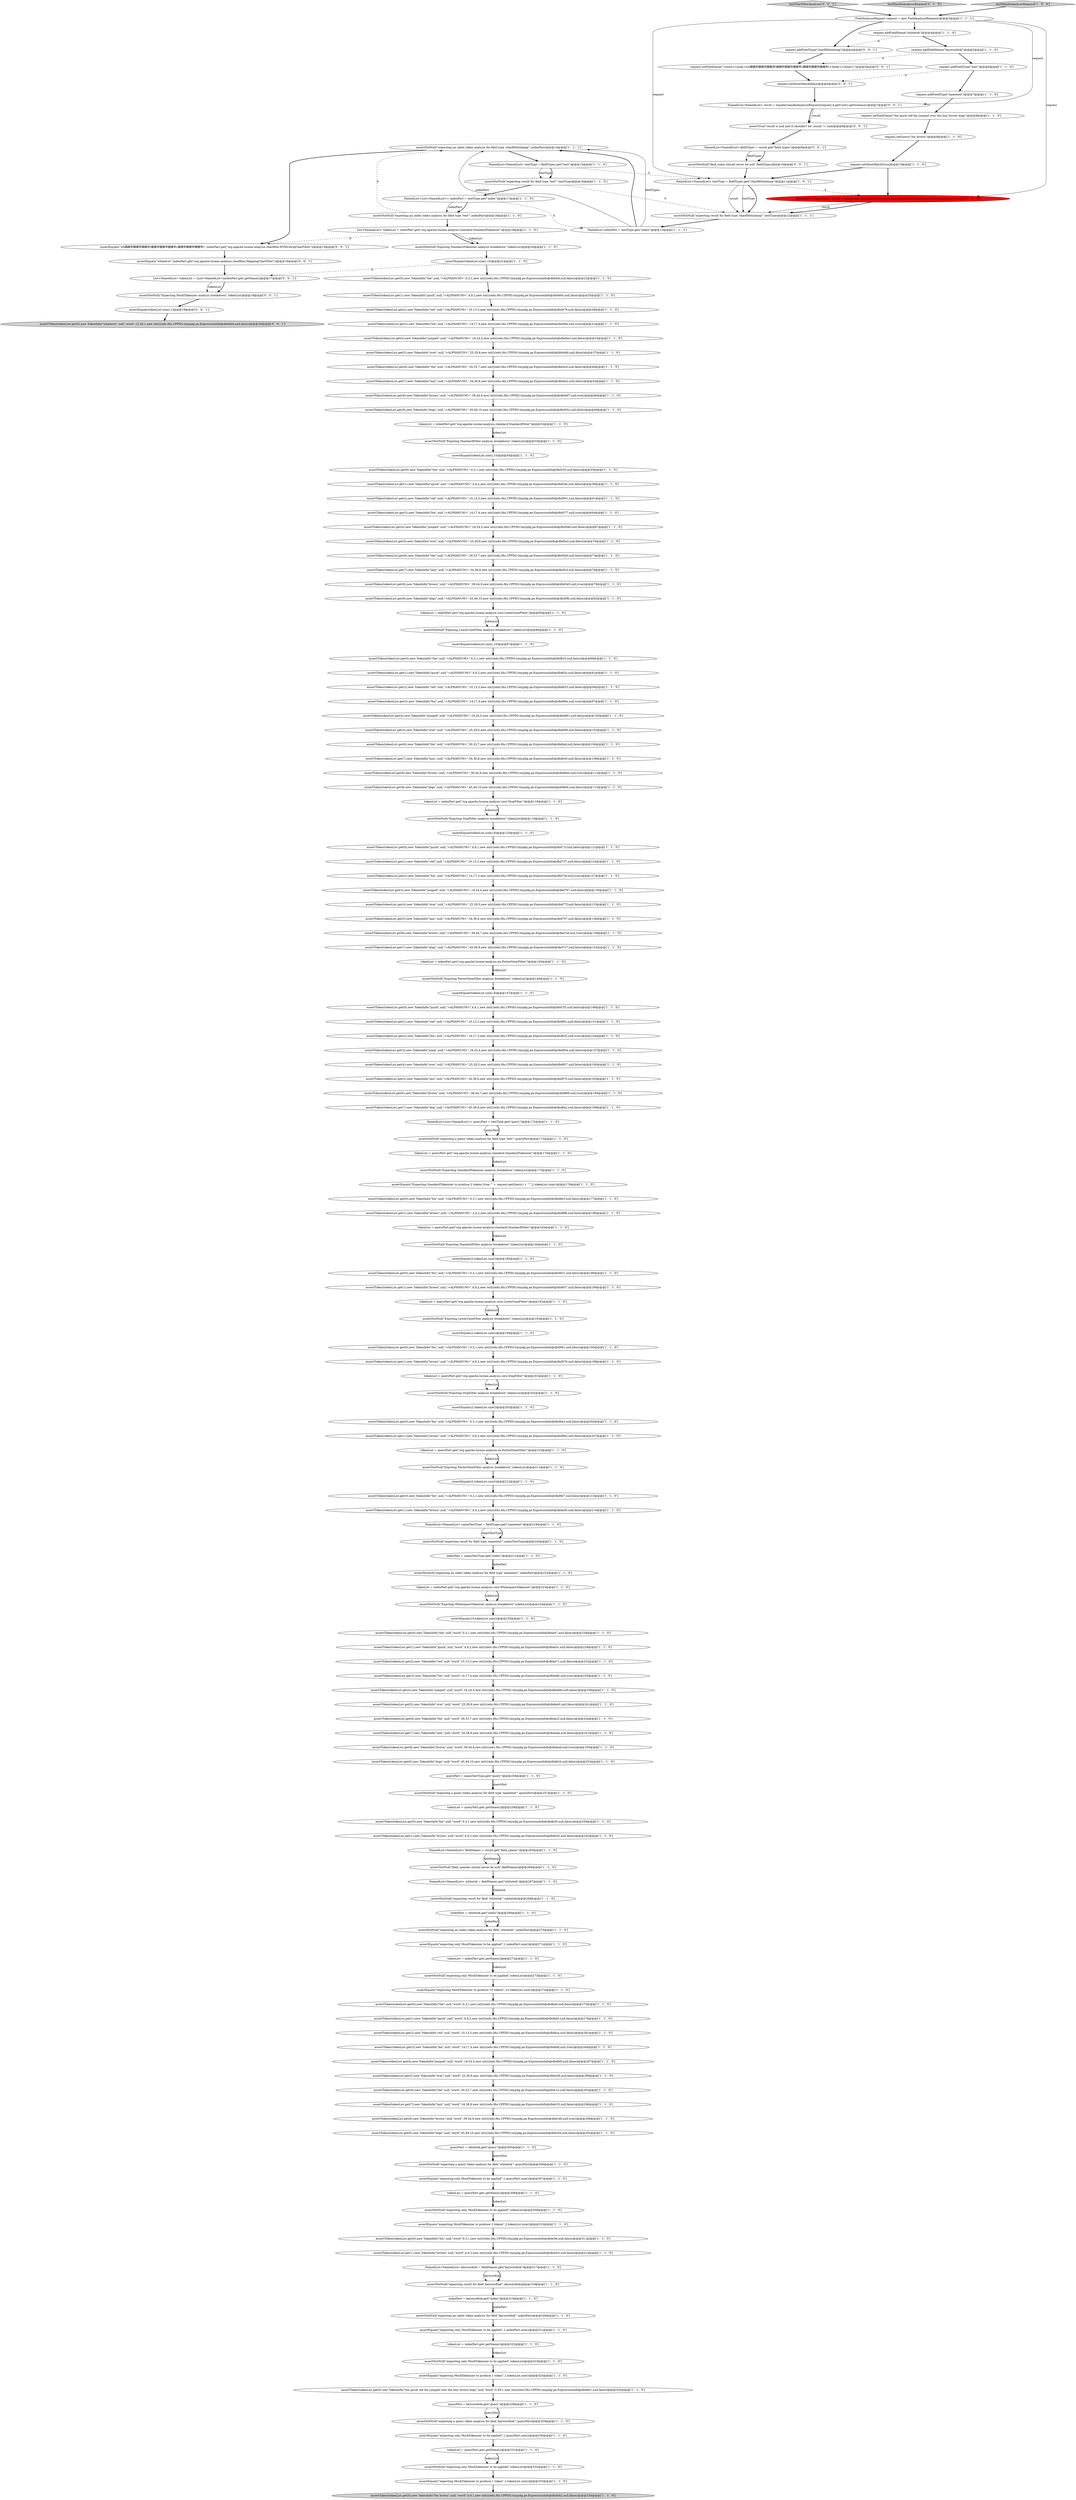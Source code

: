 digraph {
115 [style = filled, label = "assertToken(tokenList.get(6),new TokenInfo(\"the\",null,\"<ALPHANUM>\",30,33,7,new int((((edu.fdu.CPPDG.tinypdg.pe.ExpressionInfo@dbd5b9,null,false))@@@73@@@['1', '1', '0']", fillcolor = white, shape = ellipse image = "AAA0AAABBB1BBB"];
138 [style = filled, label = "assertNotNull(\"expecting an index token analysis for field type 'nametext'\",indexPart)@@@222@@@['1', '1', '0']", fillcolor = white, shape = ellipse image = "AAA0AAABBB1BBB"];
133 [style = filled, label = "tokenList = indexPart.get(.getName())@@@322@@@['1', '1', '0']", fillcolor = white, shape = ellipse image = "AAA0AAABBB1BBB"];
137 [style = filled, label = "assertToken(tokenList.get(0),new TokenInfo(\"quick\",null,\"<ALPHANUM>\",4,9,1,new int((((edu.fdu.CPPDG.tinypdg.pe.ExpressionInfo@dbd71f,null,false))@@@121@@@['1', '1', '0']", fillcolor = white, shape = ellipse image = "AAA0AAABBB1BBB"];
9 [style = filled, label = "assertToken(tokenList.get(8),new TokenInfo(\"brown\",null,\"word\",39,44,9,new int((((edu.fdu.CPPDG.tinypdg.pe.ExpressionInfo@dbdaef,null,true))@@@250@@@['1', '1', '0']", fillcolor = white, shape = ellipse image = "AAA0AAABBB1BBB"];
35 [style = filled, label = "assertNotNull(\"expecting an index token analysis for field 'keywordtok'\",indexPart)@@@320@@@['1', '1', '0']", fillcolor = white, shape = ellipse image = "AAA0AAABBB1BBB"];
175 [style = filled, label = "testCharFilterAnalysis['0', '0', '1']", fillcolor = lightgray, shape = diamond image = "AAA0AAABBB3BBB"];
178 [style = filled, label = "assertNotNull(\"field_types should never be null\",fieldTypes)@@@10@@@['0', '0', '1']", fillcolor = white, shape = ellipse image = "AAA0AAABBB3BBB"];
158 [style = filled, label = "assertToken(tokenList.get(1),new TokenInfo(\"brown\",null,\"word\",4,9,2,new int((((edu.fdu.CPPDG.tinypdg.pe.ExpressionInfo@dbdcb3,null,false))@@@314@@@['1', '1', '0']", fillcolor = white, shape = ellipse image = "AAA0AAABBB1BBB"];
37 [style = filled, label = "assertToken(tokenList.get(0),new TokenInfo(\"the\",null,\"word\",0,3,1,new int((((edu.fdu.CPPDG.tinypdg.pe.ExpressionInfo@dbdba0,null,false))@@@275@@@['1', '1', '0']", fillcolor = white, shape = ellipse image = "AAA0AAABBB1BBB"];
120 [style = filled, label = "FieldAnalysisRequest request = new FieldAnalysisRequest()@@@3@@@['1', '1', '1']", fillcolor = white, shape = ellipse image = "AAA0AAABBB1BBB"];
26 [style = filled, label = "assertToken(tokenList.get(5),new TokenInfo(\"over\",null,\"<ALPHANUM>\",25,29,6,new int((((edu.fdu.CPPDG.tinypdg.pe.ExpressionInfo@dbd698,null,false))@@@103@@@['1', '1', '0']", fillcolor = white, shape = ellipse image = "AAA0AAABBB1BBB"];
162 [style = filled, label = "tokenList = queryPart.get(.getName())@@@331@@@['1', '1', '0']", fillcolor = white, shape = ellipse image = "AAA0AAABBB1BBB"];
143 [style = filled, label = "assertToken(tokenList.get(1),new TokenInfo(\"quick\",null,\"<ALPHANUM>\",4,9,2,new int((((edu.fdu.CPPDG.tinypdg.pe.ExpressionInfo@dbd63c,null,false))@@@91@@@['1', '1', '0']", fillcolor = white, shape = ellipse image = "AAA0AAABBB1BBB"];
70 [style = filled, label = "assertEquals(2,tokenList.size())@@@185@@@['1', '1', '0']", fillcolor = white, shape = ellipse image = "AAA0AAABBB1BBB"];
108 [style = filled, label = "assertEquals(\"expecting MockTokenizer to produce 10 tokens\",10,tokenList.size())@@@274@@@['1', '1', '0']", fillcolor = white, shape = ellipse image = "AAA0AAABBB1BBB"];
88 [style = filled, label = "assertToken(tokenList.get(1),new TokenInfo(\"brown\",null,\"<ALPHANUM>\",4,9,2,new int((((edu.fdu.CPPDG.tinypdg.pe.ExpressionInfo@dbd8f8,null,false))@@@180@@@['1', '1', '0']", fillcolor = white, shape = ellipse image = "AAA0AAABBB1BBB"];
170 [style = filled, label = "assertToken(tokenList.get(7),new TokenInfo(\"lazy\",null,\"<ALPHANUM>\",34,38,8,new int((((edu.fdu.CPPDG.tinypdg.pe.ExpressionInfo@dbd5cf,null,false))@@@76@@@['1', '1', '0']", fillcolor = white, shape = ellipse image = "AAA0AAABBB1BBB"];
172 [style = filled, label = "testHandleAnalysisRequest['0', '1', '0']", fillcolor = lightgray, shape = diamond image = "AAA0AAABBB2BBB"];
101 [style = filled, label = "assertNotNull(\"expecting only MockTokenizer to be applied\",tokenList)@@@332@@@['1', '1', '0']", fillcolor = white, shape = ellipse image = "AAA0AAABBB1BBB"];
60 [style = filled, label = "assertToken(tokenList.get(0),new TokenInfo(\"the quick red fox jumped over the lazy brown dogs\",null,\"word\",0,49,1,new int((((edu.fdu.CPPDG.tinypdg.pe.ExpressionInfo@dbdd01,null,false))@@@325@@@['1', '1', '0']", fillcolor = white, shape = ellipse image = "AAA0AAABBB1BBB"];
75 [style = filled, label = "assertEquals(tokenList.size(),10)@@@54@@@['1', '1', '0']", fillcolor = white, shape = ellipse image = "AAA0AAABBB1BBB"];
186 [style = filled, label = "request.setFieldValue(\"<html><body>wh鐃緒申鐃緒申鐃緒申t鐃緒申鐃緒申鐃緒申v鐃緒申鐃緒申鐃緒申r</body></html>\")@@@5@@@['0', '0', '1']", fillcolor = white, shape = ellipse image = "AAA0AAABBB3BBB"];
156 [style = filled, label = "assertNotNull(\"expecting result for field type 'text'\",textType)@@@16@@@['1', '1', '0']", fillcolor = white, shape = ellipse image = "AAA0AAABBB1BBB"];
74 [style = filled, label = "assertNotNull(\"Expecting StandardTokenizer analysis breakdown\",tokenList)@@@175@@@['1', '1', '0']", fillcolor = white, shape = ellipse image = "AAA0AAABBB1BBB"];
122 [style = filled, label = "assertEquals(tokenList.size(),8)@@@120@@@['1', '1', '0']", fillcolor = white, shape = ellipse image = "AAA0AAABBB1BBB"];
34 [style = filled, label = "tokenList = indexPart.get(\"org.apache.lucene.analysis.core.WhitespaceTokenizer\")@@@223@@@['1', '1', '0']", fillcolor = white, shape = ellipse image = "AAA0AAABBB1BBB"];
7 [style = filled, label = "assertToken(tokenList.get(9),new TokenInfo(\"dogs\",null,\"<ALPHANUM>\",45,49,10,new int((((edu.fdu.CPPDG.tinypdg.pe.ExpressionInfo@dbd50c,null,false))@@@49@@@['1', '1', '0']", fillcolor = white, shape = ellipse image = "AAA0AAABBB1BBB"];
116 [style = filled, label = "assertToken(tokenList.get(6),new TokenInfo(\"the\",null,\"<ALPHANUM>\",30,33,7,new int((((edu.fdu.CPPDG.tinypdg.pe.ExpressionInfo@dbd4cd,null,false))@@@40@@@['1', '1', '0']", fillcolor = white, shape = ellipse image = "AAA0AAABBB1BBB"];
179 [style = filled, label = "request.addFieldType(\"charfilthtmlmap\")@@@4@@@['0', '0', '1']", fillcolor = white, shape = ellipse image = "AAA0AAABBB3BBB"];
81 [style = filled, label = "tokenList = indexPart.get(\"org.apache.lucene.analysis.en.PorterStemFilter\")@@@145@@@['1', '1', '0']", fillcolor = white, shape = ellipse image = "AAA0AAABBB1BBB"];
55 [style = filled, label = "assertToken(tokenList.get(1),new TokenInfo(\"red\",null,\"<ALPHANUM>\",10,13,2,new int((((edu.fdu.CPPDG.tinypdg.pe.ExpressionInfo@dbd737,null,false))@@@124@@@['1', '1', '0']", fillcolor = white, shape = ellipse image = "AAA0AAABBB1BBB"];
73 [style = filled, label = "assertToken(tokenList.get(0),new TokenInfo(\"the\",null,\"<ALPHANUM>\",0,3,1,new int((((edu.fdu.CPPDG.tinypdg.pe.ExpressionInfo@dbd625,null,false))@@@88@@@['1', '1', '0']", fillcolor = white, shape = ellipse image = "AAA0AAABBB1BBB"];
5 [style = filled, label = "assertEquals(2,tokenList.size())@@@212@@@['1', '1', '0']", fillcolor = white, shape = ellipse image = "AAA0AAABBB1BBB"];
149 [style = filled, label = "assertNotNull(\"expecting only MockTokenizer to be applied\",tokenList)@@@309@@@['1', '1', '0']", fillcolor = white, shape = ellipse image = "AAA0AAABBB1BBB"];
96 [style = filled, label = "assertEquals(\"expecting only MockTokenizer to be applied\",1,queryPart.size())@@@330@@@['1', '1', '0']", fillcolor = white, shape = ellipse image = "AAA0AAABBB1BBB"];
3 [style = filled, label = "assertNotNull(\"Expcting WhitespaceTokenizer analysis breakdown\",tokenList)@@@224@@@['1', '1', '0']", fillcolor = white, shape = ellipse image = "AAA0AAABBB1BBB"];
169 [style = filled, label = "assertToken(tokenList.get(2),new TokenInfo(\"red\",null,\"word\",10,13,3,new int((((edu.fdu.CPPDG.tinypdg.pe.ExpressionInfo@dbda71,null,false))@@@232@@@['1', '1', '0']", fillcolor = white, shape = ellipse image = "AAA0AAABBB1BBB"];
131 [style = filled, label = "assertNotNull(\"expecting result for field type 'nametext'\",nameTextType)@@@220@@@['1', '1', '0']", fillcolor = white, shape = ellipse image = "AAA0AAABBB1BBB"];
92 [style = filled, label = "assertToken(tokenList.get(8),new TokenInfo(\"brown\",null,\"word\",39,44,9,new int((((edu.fdu.CPPDG.tinypdg.pe.ExpressionInfo@dbdc48,null,true))@@@299@@@['1', '1', '0']", fillcolor = white, shape = ellipse image = "AAA0AAABBB1BBB"];
83 [style = filled, label = "assertToken(tokenList.get(5),new TokenInfo(\"lazi\",null,\"<ALPHANUM>\",34,38,6,new int((((edu.fdu.CPPDG.tinypdg.pe.ExpressionInfo@dbd870,null,false))@@@163@@@['1', '1', '0']", fillcolor = white, shape = ellipse image = "AAA0AAABBB1BBB"];
67 [style = filled, label = "NamedList<NamedList> textType = fieldTypes.get(\"text\")@@@15@@@['1', '1', '0']", fillcolor = white, shape = ellipse image = "AAA0AAABBB1BBB"];
11 [style = filled, label = "assertToken(tokenList.get(6),new TokenInfo(\"the\",null,\"word\",30,33,7,new int((((edu.fdu.CPPDG.tinypdg.pe.ExpressionInfo@dbdac5,null,false))@@@244@@@['1', '1', '0']", fillcolor = white, shape = ellipse image = "AAA0AAABBB1BBB"];
46 [style = filled, label = "assertToken(tokenList.get(8),new TokenInfo(\"brown\",null,\"<ALPHANUM>\",39,44,9,new int((((edu.fdu.CPPDG.tinypdg.pe.ExpressionInfo@dbd5e5,null,true))@@@79@@@['1', '1', '0']", fillcolor = white, shape = ellipse image = "AAA0AAABBB1BBB"];
151 [style = filled, label = "assertNotNull(\"expecting result for field 'keywordtok'\",keywordtok)@@@318@@@['1', '1', '0']", fillcolor = white, shape = ellipse image = "AAA0AAABBB1BBB"];
113 [style = filled, label = "assertToken(tokenList.get(7),new TokenInfo(\"lazy\",null,\"word\",34,38,8,new int((((edu.fdu.CPPDG.tinypdg.pe.ExpressionInfo@dbdc33,null,false))@@@296@@@['1', '1', '0']", fillcolor = white, shape = ellipse image = "AAA0AAABBB1BBB"];
10 [style = filled, label = "assertNotNull(\"expecting a query token analysis for field type 'text'\",queryPart)@@@173@@@['1', '1', '0']", fillcolor = white, shape = ellipse image = "AAA0AAABBB1BBB"];
102 [style = filled, label = "assertToken(tokenList.get(9),new TokenInfo(\"dogs\",null,\"<ALPHANUM>\",45,49,10,new int((((edu.fdu.CPPDG.tinypdg.pe.ExpressionInfo@dbd5fb,null,false))@@@82@@@['1', '1', '0']", fillcolor = white, shape = ellipse image = "AAA0AAABBB1BBB"];
180 [style = filled, label = "List<NamedList> tokenList = (List<NamedList>)indexPart.get(.getName())@@@17@@@['0', '0', '1']", fillcolor = white, shape = ellipse image = "AAA0AAABBB3BBB"];
65 [style = filled, label = "assertToken(tokenList.get(3),new TokenInfo(\"jump\",null,\"<ALPHANUM>\",18,24,4,new int((((edu.fdu.CPPDG.tinypdg.pe.ExpressionInfo@dbd83e,null,false))@@@157@@@['1', '1', '0']", fillcolor = white, shape = ellipse image = "AAA0AAABBB1BBB"];
54 [style = filled, label = "assertToken(tokenList.get(4),new TokenInfo(\"jumped\",null,\"word\",18,24,5,new int((((edu.fdu.CPPDG.tinypdg.pe.ExpressionInfo@dbdbf4,null,false))@@@287@@@['1', '1', '0']", fillcolor = white, shape = ellipse image = "AAA0AAABBB1BBB"];
118 [style = filled, label = "assertToken(tokenList.get(6),new TokenInfo(\"brown\",null,\"<ALPHANUM>\",39,44,7,new int((((edu.fdu.CPPDG.tinypdg.pe.ExpressionInfo@dbd889,null,true))@@@166@@@['1', '1', '0']", fillcolor = white, shape = ellipse image = "AAA0AAABBB1BBB"];
61 [style = filled, label = "assertToken(tokenList.get(1),new TokenInfo(\"brown\",null,\"<ALPHANUM>\",4,9,2,new int((((edu.fdu.CPPDG.tinypdg.pe.ExpressionInfo@dbd937,null,false))@@@189@@@['1', '1', '0']", fillcolor = white, shape = ellipse image = "AAA0AAABBB1BBB"];
167 [style = filled, label = "testHandleAnalysisRequest['1', '0', '0']", fillcolor = lightgray, shape = diamond image = "AAA0AAABBB1BBB"];
28 [style = filled, label = "assertToken(tokenList.get(1),new TokenInfo(\"quick\",null,\"<ALPHANUM>\",4,9,2,new int((((edu.fdu.CPPDG.tinypdg.pe.ExpressionInfo@dbd464,null,false))@@@25@@@['1', '1', '0']", fillcolor = white, shape = ellipse image = "AAA0AAABBB1BBB"];
91 [style = filled, label = "assertToken(tokenList.get(7),new TokenInfo(\"lazy\",null,\"<ALPHANUM>\",34,38,8,new int((((edu.fdu.CPPDG.tinypdg.pe.ExpressionInfo@dbd4e2,null,false))@@@43@@@['1', '1', '0']", fillcolor = white, shape = ellipse image = "AAA0AAABBB1BBB"];
25 [style = filled, label = "assertNotNull(\"Expcting StandardTokenizer analysis breakdown\",tokenList)@@@20@@@['1', '1', '0']", fillcolor = white, shape = ellipse image = "AAA0AAABBB1BBB"];
129 [style = filled, label = "tokenList = queryPart.get(\"org.apache.lucene.analysis.core.StopFilter\")@@@201@@@['1', '1', '0']", fillcolor = white, shape = ellipse image = "AAA0AAABBB1BBB"];
127 [style = filled, label = "assertToken(tokenList.get(7),new TokenInfo(\"lazy\",null,\"<ALPHANUM>\",34,38,8,new int((((edu.fdu.CPPDG.tinypdg.pe.ExpressionInfo@dbd6c6,null,false))@@@109@@@['1', '1', '0']", fillcolor = white, shape = ellipse image = "AAA0AAABBB1BBB"];
174 [style = filled, label = "assertEquals(tokenList.size(),1)@@@19@@@['0', '0', '1']", fillcolor = white, shape = ellipse image = "AAA0AAABBB3BBB"];
185 [style = filled, label = "assertEquals(\"wh鐃緒申鐃緒申鐃緒申t鐃緒申鐃緒申鐃緒申v鐃緒申鐃緒申鐃緒申r\",indexPart.get(\"org.apache.lucene.analysis.charfilter.HTMLStripCharFilter\"))@@@15@@@['0', '0', '1']", fillcolor = white, shape = ellipse image = "AAA0AAABBB3BBB"];
53 [style = filled, label = "assertToken(tokenList.get(4),new TokenInfo(\"over\",null,\"<ALPHANUM>\",25,29,5,new int((((edu.fdu.CPPDG.tinypdg.pe.ExpressionInfo@dbd77f,null,false))@@@133@@@['1', '1', '0']", fillcolor = white, shape = ellipse image = "AAA0AAABBB1BBB"];
15 [style = filled, label = "assertToken(tokenList.get(1),new TokenInfo(\"quick\",null,\"word\",4,9,2,new int((((edu.fdu.CPPDG.tinypdg.pe.ExpressionInfo@dbdbb5,null,false))@@@278@@@['1', '1', '0']", fillcolor = white, shape = ellipse image = "AAA0AAABBB1BBB"];
86 [style = filled, label = "tokenList = queryPart.get(\"org.apache.lucene.analysis.core.LowerCaseFilter\")@@@192@@@['1', '1', '0']", fillcolor = white, shape = ellipse image = "AAA0AAABBB1BBB"];
184 [style = filled, label = "assertEquals(\"whatever\",indexPart.get(\"org.apache.lucene.analysis.charfilter.MappingCharFilter\"))@@@16@@@['0', '0', '1']", fillcolor = white, shape = ellipse image = "AAA0AAABBB3BBB"];
68 [style = filled, label = "assertToken(tokenList.get(4),new TokenInfo(\"over\",null,\"<ALPHANUM>\",25,29,5,new int((((edu.fdu.CPPDG.tinypdg.pe.ExpressionInfo@dbd857,null,false))@@@160@@@['1', '1', '0']", fillcolor = white, shape = ellipse image = "AAA0AAABBB1BBB"];
164 [style = filled, label = "assertEquals(\"Expecting StandardTokenizer to produce 2 tokens from '\" + request.getQuery() + \"'\",2,tokenList.size())@@@176@@@['1', '1', '0']", fillcolor = white, shape = ellipse image = "AAA0AAABBB1BBB"];
119 [style = filled, label = "indexPart = whitetok.get(\"index\")@@@269@@@['1', '1', '0']", fillcolor = white, shape = ellipse image = "AAA0AAABBB1BBB"];
159 [style = filled, label = "assertEquals(\"expecting MockTokenizer to produce 1 token\",1,tokenList.size())@@@333@@@['1', '1', '0']", fillcolor = white, shape = ellipse image = "AAA0AAABBB1BBB"];
89 [style = filled, label = "assertToken(tokenList.get(0),new TokenInfo(\"fox\",null,\"word\",0,3,1,new int((((edu.fdu.CPPDG.tinypdg.pe.ExpressionInfo@dbdc9e,null,false))@@@311@@@['1', '1', '0']", fillcolor = white, shape = ellipse image = "AAA0AAABBB1BBB"];
125 [style = filled, label = "NamedList<NamedList> whitetok = fieldNames.get(\"whitetok\")@@@267@@@['1', '1', '0']", fillcolor = white, shape = ellipse image = "AAA0AAABBB1BBB"];
71 [style = filled, label = "assertToken(tokenList.get(0),new TokenInfo(\"fox brown\",null,\"word\",0,9,1,new int((((edu.fdu.CPPDG.tinypdg.pe.ExpressionInfo@dbdd42,null,false))@@@334@@@['1', '1', '0']", fillcolor = lightgray, shape = ellipse image = "AAA0AAABBB1BBB"];
84 [style = filled, label = "assertEquals(\"expecting MockTokenizer to produce 2 tokens\",2,tokenList.size())@@@310@@@['1', '1', '0']", fillcolor = white, shape = ellipse image = "AAA0AAABBB1BBB"];
2 [style = filled, label = "assertToken(tokenList.get(5),new TokenInfo(\"over\",null,\"word\",25,29,6,new int((((edu.fdu.CPPDG.tinypdg.pe.ExpressionInfo@dbdab0,null,false))@@@241@@@['1', '1', '0']", fillcolor = white, shape = ellipse image = "AAA0AAABBB1BBB"];
31 [style = filled, label = "assertToken(tokenList.get(1),new TokenInfo(\"quick\",null,\"<ALPHANUM>\",4,9,2,new int((((edu.fdu.CPPDG.tinypdg.pe.ExpressionInfo@dbd54b,null,false))@@@58@@@['1', '1', '0']", fillcolor = white, shape = ellipse image = "AAA0AAABBB1BBB"];
47 [style = filled, label = "assertNotNull(\"expecting an index token analysis for field type 'charfilthtmlmap'\",indexPart)@@@14@@@['1', '1', '1']", fillcolor = white, shape = ellipse image = "AAA0AAABBB1BBB"];
139 [style = filled, label = "assertToken(tokenList.get(2),new TokenInfo(\"fox\",null,\"<ALPHANUM>\",14,17,3,new int((((edu.fdu.CPPDG.tinypdg.pe.ExpressionInfo@dbd74f,null,true))@@@127@@@['1', '1', '0']", fillcolor = white, shape = ellipse image = "AAA0AAABBB1BBB"];
160 [style = filled, label = "request.addFieldName(\"whitetok\")@@@4@@@['1', '1', '0']", fillcolor = white, shape = ellipse image = "AAA0AAABBB1BBB"];
134 [style = filled, label = "NamedList<NamedList> textType = fieldTypes.get(\"charfilthtmlmap\")@@@11@@@['1', '0', '1']", fillcolor = white, shape = ellipse image = "AAA0AAABBB1BBB"];
66 [style = filled, label = "assertToken(tokenList.get(8),new TokenInfo(\"brown\",null,\"<ALPHANUM>\",39,44,9,new int((((edu.fdu.CPPDG.tinypdg.pe.ExpressionInfo@dbd6dd,null,true))@@@112@@@['1', '1', '0']", fillcolor = white, shape = ellipse image = "AAA0AAABBB1BBB"];
110 [style = filled, label = "assertToken(tokenList.get(9),new TokenInfo(\"dogs\",null,\"word\",45,49,10,new int((((edu.fdu.CPPDG.tinypdg.pe.ExpressionInfo@dbdc5d,null,false))@@@302@@@['1', '1', '0']", fillcolor = white, shape = ellipse image = "AAA0AAABBB1BBB"];
30 [style = filled, label = "assertToken(tokenList.get(0),new TokenInfo(\"quick\",null,\"<ALPHANUM>\",4,9,1,new int((((edu.fdu.CPPDG.tinypdg.pe.ExpressionInfo@dbd7f3,null,false))@@@148@@@['1', '1', '0']", fillcolor = white, shape = ellipse image = "AAA0AAABBB1BBB"];
17 [style = filled, label = "assertNotNull(\"Expcting PorterStemFilter analysis breakdown\",tokenList)@@@211@@@['1', '1', '0']", fillcolor = white, shape = ellipse image = "AAA0AAABBB1BBB"];
163 [style = filled, label = "assertToken(tokenList.get(0),new TokenInfo(\"fox\",null,\"<ALPHANUM>\",0,3,1,new int((((edu.fdu.CPPDG.tinypdg.pe.ExpressionInfo@dbd961,null,false))@@@195@@@['1', '1', '0']", fillcolor = white, shape = ellipse image = "AAA0AAABBB1BBB"];
166 [style = filled, label = "assertToken(tokenList.get(4),new TokenInfo(\"jumped\",null,\"word\",18,24,5,new int((((edu.fdu.CPPDG.tinypdg.pe.ExpressionInfo@dbda9b,null,false))@@@238@@@['1', '1', '0']", fillcolor = white, shape = ellipse image = "AAA0AAABBB1BBB"];
19 [style = filled, label = "assertToken(tokenList.get(2),new TokenInfo(\"red\",null,\"<ALPHANUM>\",10,13,3,new int((((edu.fdu.CPPDG.tinypdg.pe.ExpressionInfo@dbd653,null,false))@@@94@@@['1', '1', '0']", fillcolor = white, shape = ellipse image = "AAA0AAABBB1BBB"];
140 [style = filled, label = "indexPart = keywordtok.get(\"index\")@@@319@@@['1', '1', '0']", fillcolor = white, shape = ellipse image = "AAA0AAABBB1BBB"];
147 [style = filled, label = "NamedList<List<NamedList>> indexPart = textType.get(\"index\")@@@17@@@['1', '1', '0']", fillcolor = white, shape = ellipse image = "AAA0AAABBB1BBB"];
154 [style = filled, label = "assertToken(tokenList.get(1),new TokenInfo(\"brown\",null,\"<ALPHANUM>\",4,9,2,new int((((edu.fdu.CPPDG.tinypdg.pe.ExpressionInfo@dbd978,null,false))@@@198@@@['1', '1', '0']", fillcolor = white, shape = ellipse image = "AAA0AAABBB1BBB"];
126 [style = filled, label = "assertNotNull(\"expecting an index token analysis for field type 'text'\",indexPart)@@@18@@@['1', '1', '0']", fillcolor = white, shape = ellipse image = "AAA0AAABBB1BBB"];
135 [style = filled, label = "assertToken(tokenList.get(0),new TokenInfo(\"fox\",null,\"<ALPHANUM>\",0,3,1,new int((((edu.fdu.CPPDG.tinypdg.pe.ExpressionInfo@dbd9a3,null,false))@@@204@@@['1', '1', '0']", fillcolor = white, shape = ellipse image = "AAA0AAABBB1BBB"];
45 [style = filled, label = "assertToken(tokenList.get(1),new TokenInfo(\"red\",null,\"<ALPHANUM>\",10,13,2,new int((((edu.fdu.CPPDG.tinypdg.pe.ExpressionInfo@dbd80c,null,false))@@@151@@@['1', '1', '0']", fillcolor = white, shape = ellipse image = "AAA0AAABBB1BBB"];
132 [style = filled, label = "assertToken(tokenList.get(2),new TokenInfo(\"fox\",null,\"<ALPHANUM>\",14,17,3,new int((((edu.fdu.CPPDG.tinypdg.pe.ExpressionInfo@dbd825,null,true))@@@154@@@['1', '1', '0']", fillcolor = white, shape = ellipse image = "AAA0AAABBB1BBB"];
177 [style = filled, label = "assertToken(tokenList.get(0),new TokenInfo(\"whatever\",null,\"word\",12,20,1,new int((((edu.fdu.CPPDG.tinypdg.pe.ExpressionInfo@dbddd4,null,false))@@@20@@@['0', '0', '1']", fillcolor = lightgray, shape = ellipse image = "AAA0AAABBB3BBB"];
165 [style = filled, label = "assertNotNull(\"Expcting StandardFilter analysis breakdown\",tokenList)@@@53@@@['1', '1', '0']", fillcolor = white, shape = ellipse image = "AAA0AAABBB1BBB"];
157 [style = filled, label = "tokenList = queryPart.get(\"org.apache.lucene.analysis.en.PorterStemFilter\")@@@210@@@['1', '1', '0']", fillcolor = white, shape = ellipse image = "AAA0AAABBB1BBB"];
182 [style = filled, label = "NamedList<NamedList> fieldTypes = result.get(\"field_types\")@@@9@@@['0', '0', '1']", fillcolor = white, shape = ellipse image = "AAA0AAABBB3BBB"];
43 [style = filled, label = "NamedList<NamedList> nameTextType = fieldTypes.get(\"nametext\")@@@219@@@['1', '1', '0']", fillcolor = white, shape = ellipse image = "AAA0AAABBB1BBB"];
1 [style = filled, label = "assertToken(tokenList.get(3),new TokenInfo(\"fox\",null,\"word\",14,17,4,new int((((edu.fdu.CPPDG.tinypdg.pe.ExpressionInfo@dbda86,null,true))@@@235@@@['1', '1', '0']", fillcolor = white, shape = ellipse image = "AAA0AAABBB1BBB"];
8 [style = filled, label = "assertToken(tokenList.get(8),new TokenInfo(\"brown\",null,\"<ALPHANUM>\",39,44,9,new int((((edu.fdu.CPPDG.tinypdg.pe.ExpressionInfo@dbd4f7,null,true))@@@46@@@['1', '1', '0']", fillcolor = white, shape = ellipse image = "AAA0AAABBB1BBB"];
97 [style = filled, label = "tokenList = indexPart.get(\"org.apache.lucene.analysis.core.LowerCaseFilter\")@@@85@@@['1', '1', '0']", fillcolor = white, shape = ellipse image = "AAA0AAABBB1BBB"];
152 [style = filled, label = "assertToken(tokenList.get(0),new TokenInfo(\"fox\",null,\"word\",0,3,1,new int((((edu.fdu.CPPDG.tinypdg.pe.ExpressionInfo@dbdb30,null,false))@@@259@@@['1', '1', '0']", fillcolor = white, shape = ellipse image = "AAA0AAABBB1BBB"];
104 [style = filled, label = "tokenList = indexPart.get(.getName())@@@272@@@['1', '1', '0']", fillcolor = white, shape = ellipse image = "AAA0AAABBB1BBB"];
123 [style = filled, label = "assertToken(tokenList.get(3),new TokenInfo(\"fox\",null,\"<ALPHANUM>\",14,17,4,new int((((edu.fdu.CPPDG.tinypdg.pe.ExpressionInfo@dbd66a,null,true))@@@97@@@['1', '1', '0']", fillcolor = white, shape = ellipse image = "AAA0AAABBB1BBB"];
79 [style = filled, label = "assertToken(tokenList.get(3),new TokenInfo(\"jumped\",null,\"<ALPHANUM>\",18,24,4,new int((((edu.fdu.CPPDG.tinypdg.pe.ExpressionInfo@dbd767,null,false))@@@130@@@['1', '1', '0']", fillcolor = white, shape = ellipse image = "AAA0AAABBB1BBB"];
171 [style = filled, label = "NamedList<NamedList> result = handler.handleAnalysisRequest(request,h.getCore().getLatestSchema())@@@11@@@['0', '1', '0']", fillcolor = red, shape = ellipse image = "AAA1AAABBB2BBB"];
95 [style = filled, label = "assertEquals(\"expecting only MockTokenizer to be applied\",1,indexPart.size())@@@321@@@['1', '1', '0']", fillcolor = white, shape = ellipse image = "AAA0AAABBB1BBB"];
168 [style = filled, label = "assertToken(tokenList.get(1),new TokenInfo(\"brown\",null,\"word\",4,9,2,new int((((edu.fdu.CPPDG.tinypdg.pe.ExpressionInfo@dbdb45,null,false))@@@262@@@['1', '1', '0']", fillcolor = white, shape = ellipse image = "AAA0AAABBB1BBB"];
52 [style = filled, label = "assertToken(tokenList.get(0),new TokenInfo(\"the\",null,\"<ALPHANUM>\",0,3,1,new int((((edu.fdu.CPPDG.tinypdg.pe.ExpressionInfo@dbd535,null,false))@@@55@@@['1', '1', '0']", fillcolor = white, shape = ellipse image = "AAA0AAABBB1BBB"];
13 [style = filled, label = "NamedList<NamedList> keywordtok = fieldNames.get(\"keywordtok\")@@@317@@@['1', '1', '0']", fillcolor = white, shape = ellipse image = "AAA0AAABBB1BBB"];
59 [style = filled, label = "assertEquals(tokenList.size(),10)@@@87@@@['1', '1', '0']", fillcolor = white, shape = ellipse image = "AAA0AAABBB1BBB"];
87 [style = filled, label = "assertNotNull(\"field_nameds should never be null\",fieldNames)@@@266@@@['1', '1', '0']", fillcolor = white, shape = ellipse image = "AAA0AAABBB1BBB"];
14 [style = filled, label = "assertEquals(\"expecting only MockTokenizer to be applied\",1,indexPart.size())@@@271@@@['1', '1', '0']", fillcolor = white, shape = ellipse image = "AAA0AAABBB1BBB"];
153 [style = filled, label = "assertToken(tokenList.get(5),new TokenInfo(\"over\",null,\"word\",25,29,6,new int((((edu.fdu.CPPDG.tinypdg.pe.ExpressionInfo@dbdc09,null,false))@@@290@@@['1', '1', '0']", fillcolor = white, shape = ellipse image = "AAA0AAABBB1BBB"];
100 [style = filled, label = "assertNotNull(\"Expcting StandardFilter analysis breakdown\",tokenList)@@@184@@@['1', '1', '0']", fillcolor = white, shape = ellipse image = "AAA0AAABBB1BBB"];
93 [style = filled, label = "assertToken(tokenList.get(5),new TokenInfo(\"over\",null,\"<ALPHANUM>\",25,29,6,new int((((edu.fdu.CPPDG.tinypdg.pe.ExpressionInfo@dbd4b8,null,false))@@@37@@@['1', '1', '0']", fillcolor = white, shape = ellipse image = "AAA0AAABBB1BBB"];
94 [style = filled, label = "assertNotNull(\"expecting a query token analysis for field type 'nametext'\",queryPart)@@@257@@@['1', '1', '0']", fillcolor = white, shape = ellipse image = "AAA0AAABBB1BBB"];
57 [style = filled, label = "assertNotNull(\"Expcting PorterStemFilter analysis breakdown\",tokenList)@@@146@@@['1', '1', '0']", fillcolor = white, shape = ellipse image = "AAA0AAABBB1BBB"];
39 [style = filled, label = "assertEquals(\"expecting MockTokenizer to produce 1 token\",1,tokenList.size())@@@324@@@['1', '1', '0']", fillcolor = white, shape = ellipse image = "AAA0AAABBB1BBB"];
16 [style = filled, label = "List<NamedList> tokenList = indexPart.get(\"org.apache.lucene.analysis.standard.StandardTokenizer\")@@@19@@@['1', '1', '0']", fillcolor = white, shape = ellipse image = "AAA0AAABBB1BBB"];
148 [style = filled, label = "assertToken(tokenList.get(6),new TokenInfo(\"the\",null,\"<ALPHANUM>\",30,33,7,new int((((edu.fdu.CPPDG.tinypdg.pe.ExpressionInfo@dbd6af,null,false))@@@106@@@['1', '1', '0']", fillcolor = white, shape = ellipse image = "AAA0AAABBB1BBB"];
117 [style = filled, label = "assertNotNull(\"expecting result for field type 'charfilthtmlmap'\",textType)@@@12@@@['1', '1', '1']", fillcolor = white, shape = ellipse image = "AAA0AAABBB1BBB"];
106 [style = filled, label = "tokenList = queryPart.get(.getName())@@@308@@@['1', '1', '0']", fillcolor = white, shape = ellipse image = "AAA0AAABBB1BBB"];
4 [style = filled, label = "assertNotNull(\"expecting result for field 'whitetok'\",whitetok)@@@268@@@['1', '1', '0']", fillcolor = white, shape = ellipse image = "AAA0AAABBB1BBB"];
21 [style = filled, label = "assertEquals(2,tokenList.size())@@@194@@@['1', '1', '0']", fillcolor = white, shape = ellipse image = "AAA0AAABBB1BBB"];
72 [style = filled, label = "assertEquals(tokenList.size(),10)@@@21@@@['1', '1', '0']", fillcolor = white, shape = ellipse image = "AAA0AAABBB1BBB"];
23 [style = filled, label = "tokenList = indexPart.get(\"org.apache.lucene.analysis.standard.StandardFilter\")@@@52@@@['1', '1', '0']", fillcolor = white, shape = ellipse image = "AAA0AAABBB1BBB"];
105 [style = filled, label = "assertNotNull(\"Expcting LowerCaseFilter analysis breakdown\",tokenList)@@@193@@@['1', '1', '0']", fillcolor = white, shape = ellipse image = "AAA0AAABBB1BBB"];
20 [style = filled, label = "assertNotNull(\"Expcting StopFilter analysis breakdown\",tokenList)@@@119@@@['1', '1', '0']", fillcolor = white, shape = ellipse image = "AAA0AAABBB1BBB"];
49 [style = filled, label = "assertToken(tokenList.get(6),new TokenInfo(\"the\",null,\"word\",30,33,7,new int((((edu.fdu.CPPDG.tinypdg.pe.ExpressionInfo@dbdc1e,null,false))@@@293@@@['1', '1', '0']", fillcolor = white, shape = ellipse image = "AAA0AAABBB1BBB"];
77 [style = filled, label = "assertToken(tokenList.get(0),new TokenInfo(\"fox\",null,\"<ALPHANUM>\",0,3,1,new int((((edu.fdu.CPPDG.tinypdg.pe.ExpressionInfo@dbd921,null,false))@@@186@@@['1', '1', '0']", fillcolor = white, shape = ellipse image = "AAA0AAABBB1BBB"];
64 [style = filled, label = "request.setFieldValue(\"the quick red fox jumped over the lazy brown dogs\")@@@8@@@['1', '1', '0']", fillcolor = white, shape = ellipse image = "AAA0AAABBB1BBB"];
0 [style = filled, label = "NamedList<List<NamedList>> queryPart = textType.get(\"query\")@@@172@@@['1', '1', '0']", fillcolor = white, shape = ellipse image = "AAA0AAABBB1BBB"];
29 [style = filled, label = "request.setShowMatch(true)@@@10@@@['1', '1', '0']", fillcolor = white, shape = ellipse image = "AAA0AAABBB1BBB"];
78 [style = filled, label = "assertToken(tokenList.get(4),new TokenInfo(\"jumped\",null,\"<ALPHANUM>\",18,24,5,new int((((edu.fdu.CPPDG.tinypdg.pe.ExpressionInfo@dbd58d,null,false))@@@67@@@['1', '1', '0']", fillcolor = white, shape = ellipse image = "AAA0AAABBB1BBB"];
99 [style = filled, label = "indexPart = nameTextType.get(\"index\")@@@221@@@['1', '1', '0']", fillcolor = white, shape = ellipse image = "AAA0AAABBB1BBB"];
98 [style = filled, label = "assertToken(tokenList.get(0),new TokenInfo(\"fox\",null,\"<ALPHANUM>\",0,3,1,new int((((edu.fdu.CPPDG.tinypdg.pe.ExpressionInfo@dbd9e7,null,false))@@@213@@@['1', '1', '0']", fillcolor = white, shape = ellipse image = "AAA0AAABBB1BBB"];
109 [style = filled, label = "assertNotNull(\"expecting a query token analysis for field 'keywordtok'\",queryPart)@@@329@@@['1', '1', '0']", fillcolor = white, shape = ellipse image = "AAA0AAABBB1BBB"];
36 [style = filled, label = "queryPart = whitetok.get(\"query\")@@@305@@@['1', '1', '0']", fillcolor = white, shape = ellipse image = "AAA0AAABBB1BBB"];
12 [style = filled, label = "request.addFieldName(\"keywordtok\")@@@5@@@['1', '1', '0']", fillcolor = white, shape = ellipse image = "AAA0AAABBB1BBB"];
176 [style = filled, label = "NamedList<NamedList> result = handler.handleAnalysisRequest(request,h.getCore().getSchema())@@@7@@@['0', '0', '1']", fillcolor = white, shape = ellipse image = "AAA0AAABBB3BBB"];
141 [style = filled, label = "NamedList indexPart = textType.get(\"index\")@@@13@@@['1', '1', '1']", fillcolor = white, shape = ellipse image = "AAA0AAABBB1BBB"];
44 [style = filled, label = "assertNotNull(\"expecting only MockTokenizer to be applied\",tokenList)@@@273@@@['1', '1', '0']", fillcolor = white, shape = ellipse image = "AAA0AAABBB1BBB"];
63 [style = filled, label = "assertToken(tokenList.get(1),new TokenInfo(\"brown\",null,\"<ALPHANUM>\",4,9,2,new int((((edu.fdu.CPPDG.tinypdg.pe.ExpressionInfo@dbda00,null,false))@@@216@@@['1', '1', '0']", fillcolor = white, shape = ellipse image = "AAA0AAABBB1BBB"];
32 [style = filled, label = "assertToken(tokenList.get(1),new TokenInfo(\"brown\",null,\"<ALPHANUM>\",4,9,2,new int((((edu.fdu.CPPDG.tinypdg.pe.ExpressionInfo@dbd9bb,null,false))@@@207@@@['1', '1', '0']", fillcolor = white, shape = ellipse image = "AAA0AAABBB1BBB"];
90 [style = filled, label = "assertEquals(\"expecting only MockTokenizer to be applied\",1,queryPart.size())@@@307@@@['1', '1', '0']", fillcolor = white, shape = ellipse image = "AAA0AAABBB1BBB"];
121 [style = filled, label = "assertToken(tokenList.get(7),new TokenInfo(\"dogs\",null,\"<ALPHANUM>\",45,49,8,new int((((edu.fdu.CPPDG.tinypdg.pe.ExpressionInfo@dbd7c7,null,false))@@@142@@@['1', '1', '0']", fillcolor = white, shape = ellipse image = "AAA0AAABBB1BBB"];
18 [style = filled, label = "tokenList = queryPart.get(\"org.apache.lucene.analysis.standard.StandardFilter\")@@@183@@@['1', '1', '0']", fillcolor = white, shape = ellipse image = "AAA0AAABBB1BBB"];
51 [style = filled, label = "queryPart = keywordtok.get(\"query\")@@@328@@@['1', '1', '0']", fillcolor = white, shape = ellipse image = "AAA0AAABBB1BBB"];
145 [style = filled, label = "queryPart = nameTextType.get(\"query\")@@@256@@@['1', '1', '0']", fillcolor = white, shape = ellipse image = "AAA0AAABBB1BBB"];
76 [style = filled, label = "assertToken(tokenList.get(4),new TokenInfo(\"jumped\",null,\"<ALPHANUM>\",18,24,5,new int((((edu.fdu.CPPDG.tinypdg.pe.ExpressionInfo@dbd681,null,false))@@@100@@@['1', '1', '0']", fillcolor = white, shape = ellipse image = "AAA0AAABBB1BBB"];
38 [style = filled, label = "assertToken(tokenList.get(7),new TokenInfo(\"dog\",null,\"<ALPHANUM>\",45,49,8,new int((((edu.fdu.CPPDG.tinypdg.pe.ExpressionInfo@dbd8a2,null,false))@@@169@@@['1', '1', '0']", fillcolor = white, shape = ellipse image = "AAA0AAABBB1BBB"];
111 [style = filled, label = "NamedList<NamedList> fieldNames = result.get(\"field_names\")@@@265@@@['1', '1', '0']", fillcolor = white, shape = ellipse image = "AAA0AAABBB1BBB"];
136 [style = filled, label = "assertToken(tokenList.get(0),new TokenInfo(\"the\",null,\"word\",0,3,1,new int((((edu.fdu.CPPDG.tinypdg.pe.ExpressionInfo@dbda47,null,false))@@@226@@@['1', '1', '0']", fillcolor = white, shape = ellipse image = "AAA0AAABBB1BBB"];
82 [style = filled, label = "assertEquals(tokenList.size(),8)@@@147@@@['1', '1', '0']", fillcolor = white, shape = ellipse image = "AAA0AAABBB1BBB"];
146 [style = filled, label = "tokenList = queryPart.get(.getName())@@@258@@@['1', '1', '0']", fillcolor = white, shape = ellipse image = "AAA0AAABBB1BBB"];
85 [style = filled, label = "assertToken(tokenList.get(3),new TokenInfo(\"fox\",null,\"<ALPHANUM>\",14,17,4,new int((((edu.fdu.CPPDG.tinypdg.pe.ExpressionInfo@dbd577,null,true))@@@64@@@['1', '1', '0']", fillcolor = white, shape = ellipse image = "AAA0AAABBB1BBB"];
128 [style = filled, label = "assertEquals(10,tokenList.size())@@@225@@@['1', '1', '0']", fillcolor = white, shape = ellipse image = "AAA0AAABBB1BBB"];
6 [style = filled, label = "assertToken(tokenList.get(6),new TokenInfo(\"brown\",null,\"<ALPHANUM>\",39,44,7,new int((((edu.fdu.CPPDG.tinypdg.pe.ExpressionInfo@dbd7af,null,true))@@@139@@@['1', '1', '0']", fillcolor = white, shape = ellipse image = "AAA0AAABBB1BBB"];
56 [style = filled, label = "assertNotNull(\"expecting a query token analysis for field 'whitetok'\",queryPart)@@@306@@@['1', '1', '0']", fillcolor = white, shape = ellipse image = "AAA0AAABBB1BBB"];
41 [style = filled, label = "assertNotNull(\"expecting an index token analysis for field 'whitetok'\",indexPart)@@@270@@@['1', '1', '0']", fillcolor = white, shape = ellipse image = "AAA0AAABBB1BBB"];
62 [style = filled, label = "assertNotNull(\"Expcting StopFilter analysis breakdown\",tokenList)@@@202@@@['1', '1', '0']", fillcolor = white, shape = ellipse image = "AAA0AAABBB1BBB"];
173 [style = filled, label = "request.setShowMatch(false)@@@6@@@['0', '0', '1']", fillcolor = white, shape = ellipse image = "AAA0AAABBB3BBB"];
48 [style = filled, label = "assertEquals(2,tokenList.size())@@@203@@@['1', '1', '0']", fillcolor = white, shape = ellipse image = "AAA0AAABBB1BBB"];
103 [style = filled, label = "assertToken(tokenList.get(9),new TokenInfo(\"dogs\",null,\"<ALPHANUM>\",45,49,10,new int((((edu.fdu.CPPDG.tinypdg.pe.ExpressionInfo@dbd6f4,null,false))@@@115@@@['1', '1', '0']", fillcolor = white, shape = ellipse image = "AAA0AAABBB1BBB"];
69 [style = filled, label = "request.addFieldType(\"nametext\")@@@7@@@['1', '1', '0']", fillcolor = white, shape = ellipse image = "AAA0AAABBB1BBB"];
114 [style = filled, label = "assertToken(tokenList.get(4),new TokenInfo(\"jumped\",null,\"<ALPHANUM>\",18,24,5,new int((((edu.fdu.CPPDG.tinypdg.pe.ExpressionInfo@dbd4a3,null,false))@@@34@@@['1', '1', '0']", fillcolor = white, shape = ellipse image = "AAA0AAABBB1BBB"];
22 [style = filled, label = "assertToken(tokenList.get(9),new TokenInfo(\"dogs\",null,\"word\",45,49,10,new int((((edu.fdu.CPPDG.tinypdg.pe.ExpressionInfo@dbdb04,null,false))@@@253@@@['1', '1', '0']", fillcolor = white, shape = ellipse image = "AAA0AAABBB1BBB"];
42 [style = filled, label = "assertToken(tokenList.get(2),new TokenInfo(\"red\",null,\"<ALPHANUM>\",10,13,3,new int((((edu.fdu.CPPDG.tinypdg.pe.ExpressionInfo@dbd479,null,false))@@@28@@@['1', '1', '0']", fillcolor = white, shape = ellipse image = "AAA0AAABBB1BBB"];
80 [style = filled, label = "assertToken(tokenList.get(2),new TokenInfo(\"red\",null,\"<ALPHANUM>\",10,13,3,new int((((edu.fdu.CPPDG.tinypdg.pe.ExpressionInfo@dbd561,null,false))@@@61@@@['1', '1', '0']", fillcolor = white, shape = ellipse image = "AAA0AAABBB1BBB"];
24 [style = filled, label = "assertNotNull(\"expecting only MockTokenizer to be applied\",tokenList)@@@323@@@['1', '1', '0']", fillcolor = white, shape = ellipse image = "AAA0AAABBB1BBB"];
144 [style = filled, label = "assertToken(tokenList.get(0),new TokenInfo(\"fox\",null,\"<ALPHANUM>\",0,3,1,new int((((edu.fdu.CPPDG.tinypdg.pe.ExpressionInfo@dbd8e3,null,false))@@@177@@@['1', '1', '0']", fillcolor = white, shape = ellipse image = "AAA0AAABBB1BBB"];
183 [style = filled, label = "assertTrue(\"result is null and it shouldn't be\",result != null)@@@8@@@['0', '0', '1']", fillcolor = white, shape = ellipse image = "AAA0AAABBB3BBB"];
181 [style = filled, label = "assertNotNull(\"Expecting MockTokenizer analysis breakdown\",tokenList)@@@18@@@['0', '0', '1']", fillcolor = white, shape = ellipse image = "AAA0AAABBB3BBB"];
142 [style = filled, label = "assertToken(tokenList.get(3),new TokenInfo(\"fox\",null,\"<ALPHANUM>\",14,17,4,new int((((edu.fdu.CPPDG.tinypdg.pe.ExpressionInfo@dbd48e,null,true))@@@31@@@['1', '1', '0']", fillcolor = white, shape = ellipse image = "AAA0AAABBB1BBB"];
161 [style = filled, label = "tokenList = queryPart.get(\"org.apache.lucene.analysis.standard.StandardTokenizer\")@@@174@@@['1', '1', '0']", fillcolor = white, shape = ellipse image = "AAA0AAABBB1BBB"];
155 [style = filled, label = "assertToken(tokenList.get(7),new TokenInfo(\"lazy\",null,\"word\",34,38,8,new int((((edu.fdu.CPPDG.tinypdg.pe.ExpressionInfo@dbdada,null,false))@@@247@@@['1', '1', '0']", fillcolor = white, shape = ellipse image = "AAA0AAABBB1BBB"];
40 [style = filled, label = "request.addFieldType(\"text\")@@@6@@@['1', '1', '0']", fillcolor = white, shape = ellipse image = "AAA0AAABBB1BBB"];
124 [style = filled, label = "tokenList = indexPart.get(\"org.apache.lucene.analysis.core.StopFilter\")@@@118@@@['1', '1', '0']", fillcolor = white, shape = ellipse image = "AAA0AAABBB1BBB"];
150 [style = filled, label = "assertToken(tokenList.get(5),new TokenInfo(\"lazy\",null,\"<ALPHANUM>\",34,38,6,new int((((edu.fdu.CPPDG.tinypdg.pe.ExpressionInfo@dbd797,null,false))@@@136@@@['1', '1', '0']", fillcolor = white, shape = ellipse image = "AAA0AAABBB1BBB"];
130 [style = filled, label = "assertToken(tokenList.get(1),new TokenInfo(\"quick\",null,\"word\",4,9,2,new int((((edu.fdu.CPPDG.tinypdg.pe.ExpressionInfo@dbda5c,null,false))@@@229@@@['1', '1', '0']", fillcolor = white, shape = ellipse image = "AAA0AAABBB1BBB"];
33 [style = filled, label = "assertToken(tokenList.get(2),new TokenInfo(\"red\",null,\"word\",10,13,3,new int((((edu.fdu.CPPDG.tinypdg.pe.ExpressionInfo@dbdbca,null,false))@@@281@@@['1', '1', '0']", fillcolor = white, shape = ellipse image = "AAA0AAABBB1BBB"];
50 [style = filled, label = "request.setQuery(\"fox brown\")@@@9@@@['1', '1', '0']", fillcolor = white, shape = ellipse image = "AAA0AAABBB1BBB"];
107 [style = filled, label = "assertToken(tokenList.get(5),new TokenInfo(\"over\",null,\"<ALPHANUM>\",25,29,6,new int((((edu.fdu.CPPDG.tinypdg.pe.ExpressionInfo@dbd5a3,null,false))@@@70@@@['1', '1', '0']", fillcolor = white, shape = ellipse image = "AAA0AAABBB1BBB"];
27 [style = filled, label = "assertToken(tokenList.get(0),new TokenInfo(\"the\",null,\"<ALPHANUM>\",0,3,1,new int((((edu.fdu.CPPDG.tinypdg.pe.ExpressionInfo@dbd44f,null,false))@@@22@@@['1', '1', '0']", fillcolor = white, shape = ellipse image = "AAA0AAABBB1BBB"];
112 [style = filled, label = "assertToken(tokenList.get(3),new TokenInfo(\"fox\",null,\"word\",14,17,4,new int((((edu.fdu.CPPDG.tinypdg.pe.ExpressionInfo@dbdbdf,null,true))@@@284@@@['1', '1', '0']", fillcolor = white, shape = ellipse image = "AAA0AAABBB1BBB"];
58 [style = filled, label = "assertNotNull(\"Expcting LowerCaseFilter analysis breakdown\",tokenList)@@@86@@@['1', '1', '0']", fillcolor = white, shape = ellipse image = "AAA0AAABBB1BBB"];
99->138 [style = bold, label=""];
127->66 [style = bold, label=""];
136->130 [style = bold, label=""];
18->100 [style = bold, label=""];
142->114 [style = bold, label=""];
147->141 [style = dashed, label="0"];
43->131 [style = solid, label="nameTextType"];
99->138 [style = solid, label="indexPart"];
141->47 [style = solid, label="fieldTypes"];
88->18 [style = bold, label=""];
53->150 [style = bold, label=""];
6->121 [style = bold, label=""];
168->111 [style = bold, label=""];
159->71 [style = bold, label=""];
111->87 [style = solid, label="fieldNames"];
179->186 [style = bold, label=""];
141->47 [style = solid, label="indexPart"];
27->28 [style = bold, label=""];
85->78 [style = bold, label=""];
44->108 [style = bold, label=""];
49->113 [style = bold, label=""];
24->39 [style = bold, label=""];
37->15 [style = bold, label=""];
16->25 [style = solid, label="tokenList"];
21->163 [style = bold, label=""];
158->13 [style = bold, label=""];
84->89 [style = bold, label=""];
120->160 [style = bold, label=""];
170->46 [style = bold, label=""];
39->60 [style = bold, label=""];
12->40 [style = bold, label=""];
174->177 [style = bold, label=""];
132->65 [style = bold, label=""];
10->161 [style = bold, label=""];
172->120 [style = bold, label=""];
144->88 [style = bold, label=""];
77->61 [style = bold, label=""];
176->183 [style = bold, label=""];
51->109 [style = solid, label="queryPart"];
74->164 [style = bold, label=""];
110->36 [style = bold, label=""];
120->176 [style = solid, label="request"];
20->122 [style = bold, label=""];
65->68 [style = bold, label=""];
154->129 [style = bold, label=""];
183->182 [style = bold, label=""];
11->155 [style = bold, label=""];
75->52 [style = bold, label=""];
98->63 [style = bold, label=""];
58->59 [style = bold, label=""];
113->92 [style = bold, label=""];
51->109 [style = bold, label=""];
28->42 [style = bold, label=""];
26->148 [style = bold, label=""];
48->135 [style = bold, label=""];
117->141 [style = bold, label=""];
151->140 [style = bold, label=""];
123->76 [style = bold, label=""];
180->181 [style = bold, label=""];
95->133 [style = bold, label=""];
1->166 [style = bold, label=""];
83->118 [style = bold, label=""];
157->17 [style = solid, label="tokenList"];
119->41 [style = solid, label="indexPart"];
120->171 [style = solid, label="request"];
25->72 [style = bold, label=""];
106->149 [style = bold, label=""];
60->51 [style = bold, label=""];
72->27 [style = bold, label=""];
63->43 [style = bold, label=""];
104->44 [style = bold, label=""];
50->29 [style = bold, label=""];
171->117 [style = bold, label=""];
116->91 [style = bold, label=""];
17->5 [style = bold, label=""];
4->119 [style = bold, label=""];
73->143 [style = bold, label=""];
141->47 [style = bold, label=""];
32->157 [style = bold, label=""];
59->73 [style = bold, label=""];
45->132 [style = bold, label=""];
93->116 [style = bold, label=""];
107->115 [style = bold, label=""];
46->102 [style = bold, label=""];
13->151 [style = solid, label="keywordtok"];
43->131 [style = bold, label=""];
106->149 [style = solid, label="tokenList"];
67->134 [style = dashed, label="0"];
80->85 [style = bold, label=""];
165->75 [style = bold, label=""];
86->105 [style = solid, label="tokenList"];
69->64 [style = bold, label=""];
68->83 [style = bold, label=""];
122->137 [style = bold, label=""];
105->21 [style = bold, label=""];
167->120 [style = bold, label=""];
23->165 [style = bold, label=""];
137->55 [style = bold, label=""];
72->180 [style = dashed, label="0"];
135->32 [style = bold, label=""];
67->156 [style = solid, label="textType"];
86->105 [style = bold, label=""];
92->110 [style = bold, label=""];
121->81 [style = bold, label=""];
91->8 [style = bold, label=""];
13->151 [style = bold, label=""];
119->41 [style = bold, label=""];
153->49 [style = bold, label=""];
149->84 [style = bold, label=""];
129->62 [style = solid, label="tokenList"];
126->47 [style = dashed, label="0"];
7->23 [style = bold, label=""];
81->57 [style = bold, label=""];
38->0 [style = bold, label=""];
103->124 [style = bold, label=""];
97->58 [style = solid, label="tokenList"];
78->107 [style = bold, label=""];
139->79 [style = bold, label=""];
29->171 [style = bold, label=""];
62->48 [style = bold, label=""];
111->87 [style = bold, label=""];
54->153 [style = bold, label=""];
163->154 [style = bold, label=""];
76->26 [style = bold, label=""];
47->185 [style = bold, label=""];
109->96 [style = bold, label=""];
169->1 [style = bold, label=""];
15->33 [style = bold, label=""];
9->22 [style = bold, label=""];
3->128 [style = bold, label=""];
18->100 [style = solid, label="tokenList"];
125->4 [style = bold, label=""];
90->106 [style = bold, label=""];
185->184 [style = bold, label=""];
124->20 [style = solid, label="tokenList"];
171->117 [style = solid, label="result"];
5->98 [style = bold, label=""];
166->2 [style = bold, label=""];
129->62 [style = bold, label=""];
34->3 [style = solid, label="tokenList"];
134->117 [style = bold, label=""];
56->90 [style = bold, label=""];
128->136 [style = bold, label=""];
12->186 [style = dashed, label="0"];
148->127 [style = bold, label=""];
150->6 [style = bold, label=""];
181->174 [style = bold, label=""];
22->145 [style = bold, label=""];
124->20 [style = bold, label=""];
155->9 [style = bold, label=""];
157->17 [style = bold, label=""];
33->112 [style = bold, label=""];
104->44 [style = solid, label="tokenList"];
176->183 [style = solid, label="result"];
140->35 [style = bold, label=""];
125->4 [style = solid, label="whitetok"];
67->156 [style = bold, label=""];
131->99 [style = bold, label=""];
145->94 [style = bold, label=""];
162->101 [style = solid, label="tokenList"];
182->178 [style = bold, label=""];
14->104 [style = bold, label=""];
126->16 [style = bold, label=""];
55->139 [style = bold, label=""];
180->181 [style = solid, label="tokenList"];
29->134 [style = bold, label=""];
57->82 [style = bold, label=""];
147->126 [style = bold, label=""];
96->162 [style = bold, label=""];
0->10 [style = solid, label="queryPart"];
156->117 [style = dashed, label="0"];
146->152 [style = bold, label=""];
138->34 [style = bold, label=""];
2->11 [style = bold, label=""];
79->53 [style = bold, label=""];
94->146 [style = bold, label=""];
161->74 [style = bold, label=""];
41->14 [style = bold, label=""];
23->165 [style = solid, label="tokenList"];
161->74 [style = solid, label="tokenList"];
108->37 [style = bold, label=""];
156->147 [style = bold, label=""];
36->56 [style = bold, label=""];
134->171 [style = dashed, label="0"];
19->123 [style = bold, label=""];
134->117 [style = solid, label="result"];
130->169 [style = bold, label=""];
140->35 [style = solid, label="indexPart"];
61->86 [style = bold, label=""];
133->24 [style = bold, label=""];
162->101 [style = bold, label=""];
42->142 [style = bold, label=""];
173->176 [style = bold, label=""];
70->77 [style = bold, label=""];
118->38 [style = bold, label=""];
97->58 [style = bold, label=""];
66->103 [style = bold, label=""];
16->25 [style = bold, label=""];
164->144 [style = bold, label=""];
87->125 [style = bold, label=""];
100->70 [style = bold, label=""];
35->95 [style = bold, label=""];
82->30 [style = bold, label=""];
16->185 [style = dashed, label="0"];
178->134 [style = bold, label=""];
184->180 [style = bold, label=""];
120->179 [style = bold, label=""];
134->117 [style = solid, label="textType"];
8->7 [style = bold, label=""];
115->170 [style = bold, label=""];
182->178 [style = solid, label="fieldTypes"];
160->179 [style = dashed, label="0"];
89->158 [style = bold, label=""];
133->24 [style = solid, label="tokenList"];
102->97 [style = bold, label=""];
145->94 [style = solid, label="queryPart"];
101->159 [style = bold, label=""];
0->10 [style = bold, label=""];
175->120 [style = bold, label=""];
34->3 [style = bold, label=""];
112->54 [style = bold, label=""];
52->31 [style = bold, label=""];
40->69 [style = bold, label=""];
143->19 [style = bold, label=""];
147->126 [style = solid, label="indexPart"];
47->67 [style = bold, label=""];
64->50 [style = bold, label=""];
114->93 [style = bold, label=""];
160->12 [style = bold, label=""];
31->80 [style = bold, label=""];
81->57 [style = solid, label="tokenList"];
40->173 [style = dashed, label="0"];
152->168 [style = bold, label=""];
186->173 [style = bold, label=""];
120->134 [style = solid, label="request"];
30->45 [style = bold, label=""];
36->56 [style = solid, label="queryPart"];
}
